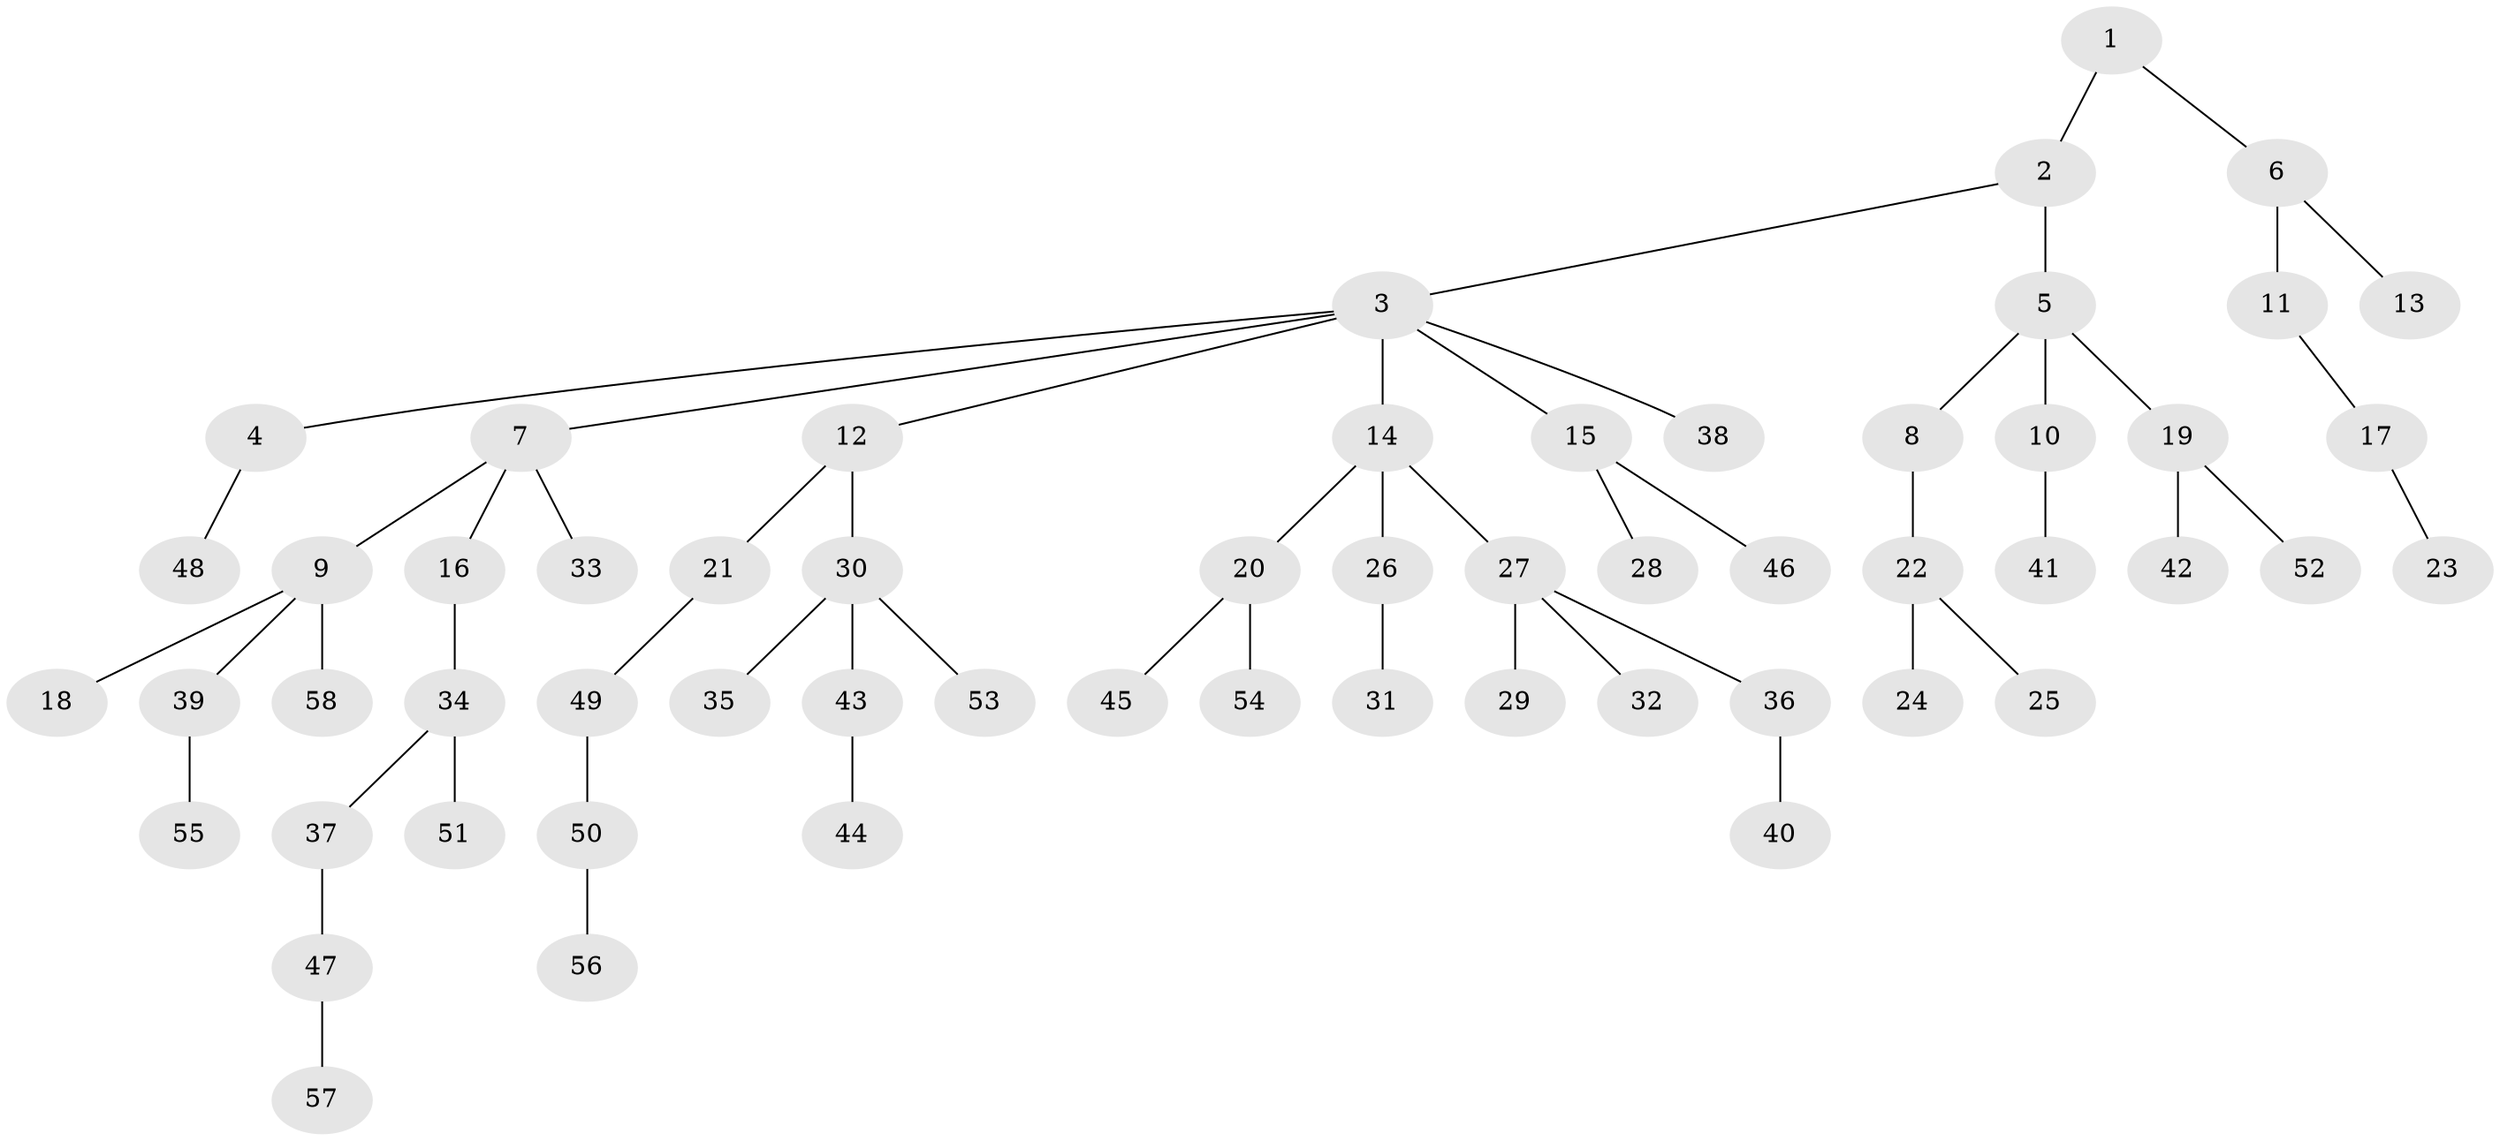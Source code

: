 // coarse degree distribution, {3: 0.07894736842105263, 5: 0.05263157894736842, 7: 0.02631578947368421, 2: 0.2631578947368421, 1: 0.5263157894736842, 4: 0.05263157894736842}
// Generated by graph-tools (version 1.1) at 2025/24/03/03/25 07:24:08]
// undirected, 58 vertices, 57 edges
graph export_dot {
graph [start="1"]
  node [color=gray90,style=filled];
  1;
  2;
  3;
  4;
  5;
  6;
  7;
  8;
  9;
  10;
  11;
  12;
  13;
  14;
  15;
  16;
  17;
  18;
  19;
  20;
  21;
  22;
  23;
  24;
  25;
  26;
  27;
  28;
  29;
  30;
  31;
  32;
  33;
  34;
  35;
  36;
  37;
  38;
  39;
  40;
  41;
  42;
  43;
  44;
  45;
  46;
  47;
  48;
  49;
  50;
  51;
  52;
  53;
  54;
  55;
  56;
  57;
  58;
  1 -- 2;
  1 -- 6;
  2 -- 3;
  2 -- 5;
  3 -- 4;
  3 -- 7;
  3 -- 12;
  3 -- 14;
  3 -- 15;
  3 -- 38;
  4 -- 48;
  5 -- 8;
  5 -- 10;
  5 -- 19;
  6 -- 11;
  6 -- 13;
  7 -- 9;
  7 -- 16;
  7 -- 33;
  8 -- 22;
  9 -- 18;
  9 -- 39;
  9 -- 58;
  10 -- 41;
  11 -- 17;
  12 -- 21;
  12 -- 30;
  14 -- 20;
  14 -- 26;
  14 -- 27;
  15 -- 28;
  15 -- 46;
  16 -- 34;
  17 -- 23;
  19 -- 42;
  19 -- 52;
  20 -- 45;
  20 -- 54;
  21 -- 49;
  22 -- 24;
  22 -- 25;
  26 -- 31;
  27 -- 29;
  27 -- 32;
  27 -- 36;
  30 -- 35;
  30 -- 43;
  30 -- 53;
  34 -- 37;
  34 -- 51;
  36 -- 40;
  37 -- 47;
  39 -- 55;
  43 -- 44;
  47 -- 57;
  49 -- 50;
  50 -- 56;
}
